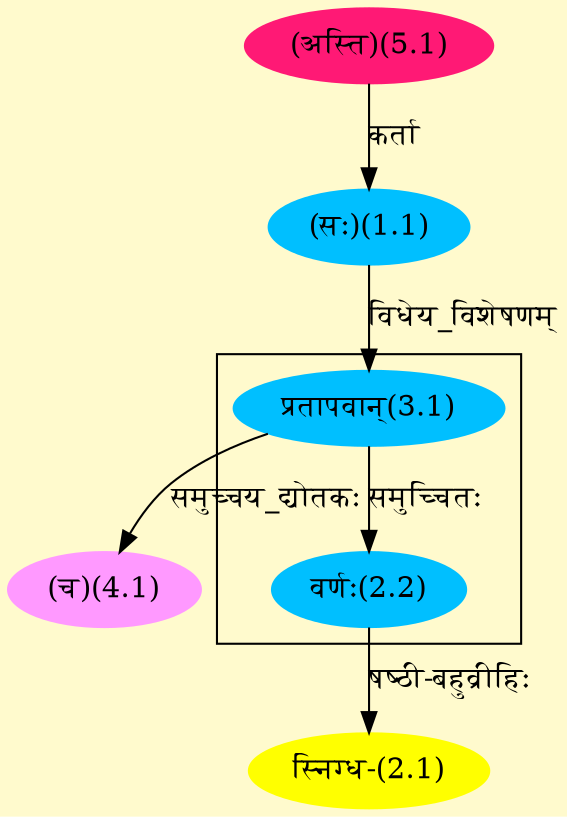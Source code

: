 digraph G{
rankdir=BT;
 compound=true;
 bgcolor="lemonchiffon1";

subgraph cluster_1{
Node2_2 [style=filled, color="#00BFFF" label = "वर्णः(2.2)"]
Node3_1 [style=filled, color="#00BFFF" label = "प्रतापवान्(3.1)"]

}
Node1_1 [style=filled, color="#00BFFF" label = "(सः)(1.1)"]
Node5_1 [style=filled, color="#FF1975" label = "(अस्ति)(5.1)"]
Node2_1 [style=filled, color="#FFFF00" label = "स्निग्ध-(2.1)"]
Node2_2 [style=filled, color="#00BFFF" label = "वर्णः(2.2)"]
Node3_1 [style=filled, color="#00BFFF" label = "प्रतापवान्(3.1)"]
Node4_1 [style=filled, color="#FF99FF" label = "(च)(4.1)"]
/* Start of Relations section */

Node1_1 -> Node5_1 [  label="कर्ता"  dir="back" ]
Node2_1 -> Node2_2 [  label="षष्ठी-बहुव्रीहिः"  dir="back" ]
Node2_2 -> Node3_1 [  label="समुच्चितः"  dir="back" ]
Node3_1 -> Node1_1 [  label="विधेय_विशेषणम्"  dir="back" ]
Node4_1 -> Node3_1 [  label="समुच्चय_द्योतकः"  dir="back" ]
}
